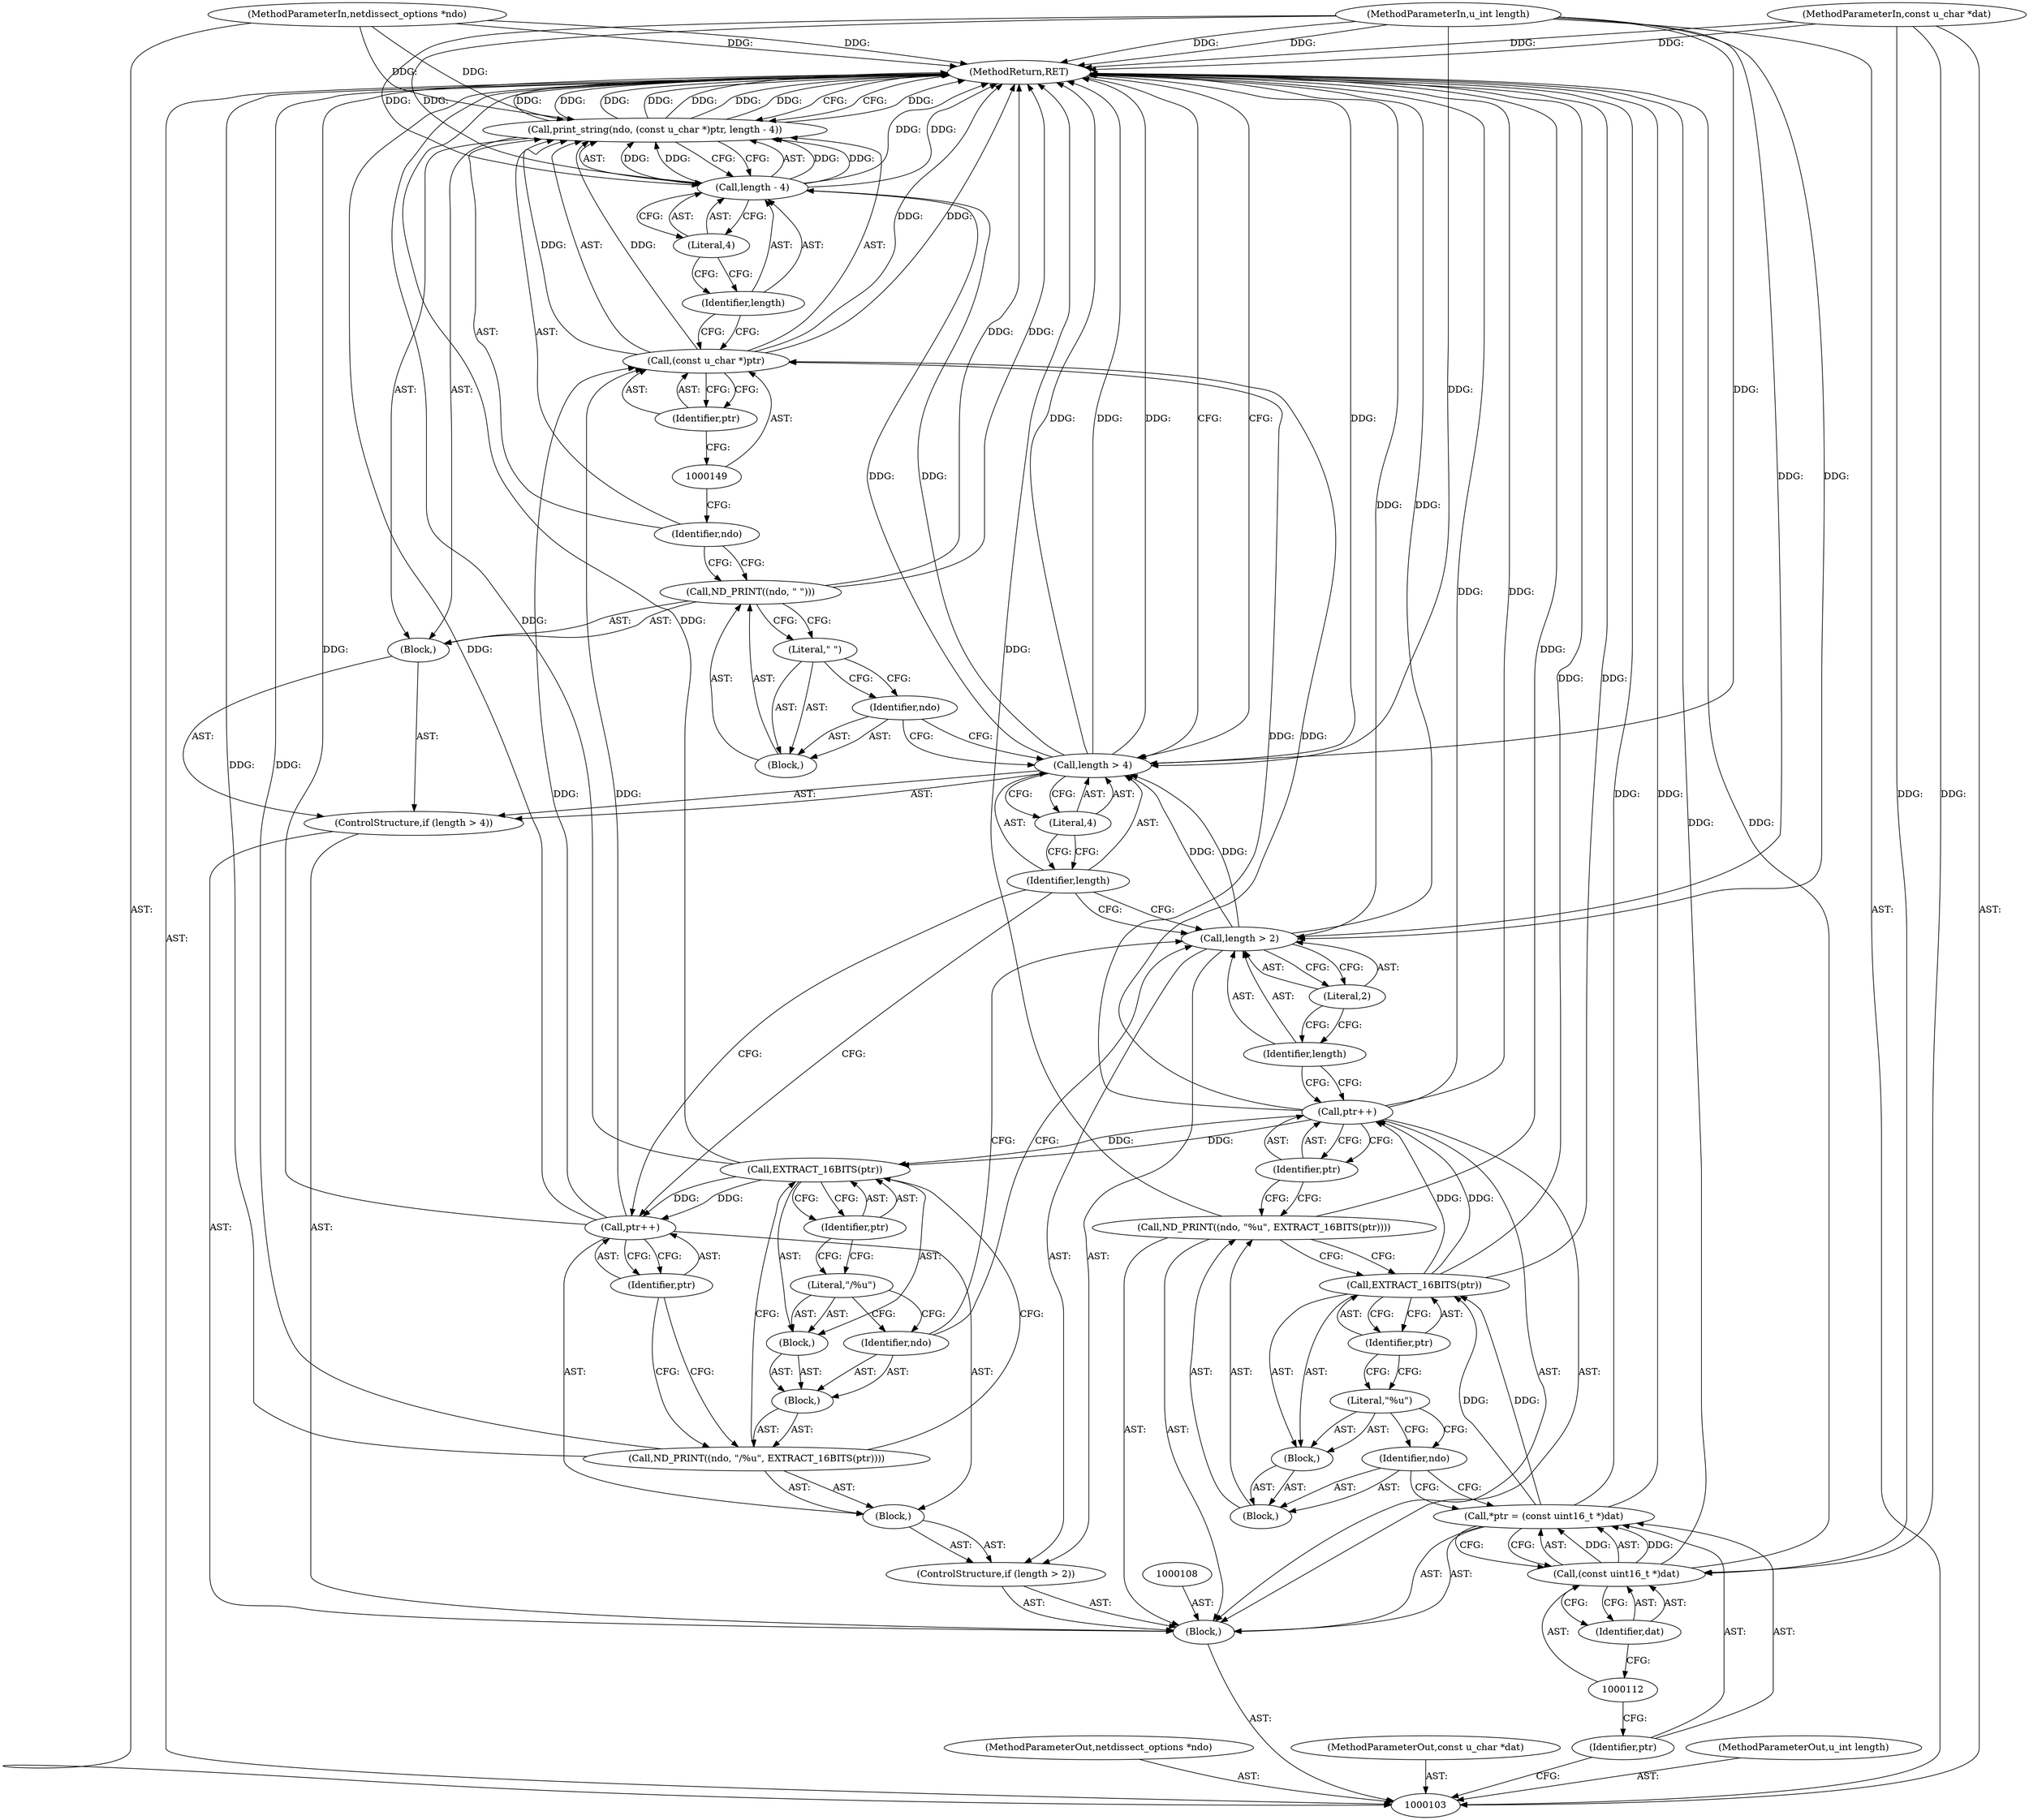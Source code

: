 digraph "1_tcpdump_cc4a7391c616be7a64ed65742ef9ed3f106eb165_12" {
"1000154" [label="(MethodReturn,RET)"];
"1000104" [label="(MethodParameterIn,netdissect_options *ndo)"];
"1000202" [label="(MethodParameterOut,netdissect_options *ndo)"];
"1000105" [label="(MethodParameterIn,const u_char *dat)"];
"1000203" [label="(MethodParameterOut,const u_char *dat)"];
"1000106" [label="(MethodParameterIn,u_int length)"];
"1000204" [label="(MethodParameterOut,u_int length)"];
"1000143" [label="(Block,)"];
"1000144" [label="(Identifier,ndo)"];
"1000145" [label="(Literal,\" \")"];
"1000142" [label="(Call,ND_PRINT((ndo, \" \")))"];
"1000147" [label="(Identifier,ndo)"];
"1000146" [label="(Call,print_string(ndo, (const u_char *)ptr, length - 4))"];
"1000148" [label="(Call,(const u_char *)ptr)"];
"1000150" [label="(Identifier,ptr)"];
"1000151" [label="(Call,length - 4)"];
"1000152" [label="(Identifier,length)"];
"1000153" [label="(Literal,4)"];
"1000107" [label="(Block,)"];
"1000109" [label="(Call,*ptr = (const uint16_t *)dat)"];
"1000110" [label="(Identifier,ptr)"];
"1000111" [label="(Call,(const uint16_t *)dat)"];
"1000113" [label="(Identifier,dat)"];
"1000114" [label="(Call,ND_PRINT((ndo, \"%u\", EXTRACT_16BITS(ptr))))"];
"1000115" [label="(Block,)"];
"1000116" [label="(Identifier,ndo)"];
"1000117" [label="(Block,)"];
"1000118" [label="(Literal,\"%u\")"];
"1000119" [label="(Call,EXTRACT_16BITS(ptr))"];
"1000120" [label="(Identifier,ptr)"];
"1000121" [label="(Call,ptr++)"];
"1000122" [label="(Identifier,ptr)"];
"1000123" [label="(ControlStructure,if (length > 2))"];
"1000126" [label="(Literal,2)"];
"1000127" [label="(Block,)"];
"1000124" [label="(Call,length > 2)"];
"1000125" [label="(Identifier,length)"];
"1000129" [label="(Block,)"];
"1000130" [label="(Identifier,ndo)"];
"1000131" [label="(Block,)"];
"1000132" [label="(Literal,\"/%u\")"];
"1000133" [label="(Call,EXTRACT_16BITS(ptr))"];
"1000134" [label="(Identifier,ptr)"];
"1000135" [label="(Call,ptr++)"];
"1000136" [label="(Identifier,ptr)"];
"1000128" [label="(Call,ND_PRINT((ndo, \"/%u\", EXTRACT_16BITS(ptr))))"];
"1000137" [label="(ControlStructure,if (length > 4))"];
"1000140" [label="(Literal,4)"];
"1000141" [label="(Block,)"];
"1000138" [label="(Call,length > 4)"];
"1000139" [label="(Identifier,length)"];
"1000154" -> "1000103"  [label="AST: "];
"1000154" -> "1000146"  [label="CFG: "];
"1000154" -> "1000138"  [label="CFG: "];
"1000142" -> "1000154"  [label="DDG: "];
"1000146" -> "1000154"  [label="DDG: "];
"1000146" -> "1000154"  [label="DDG: "];
"1000146" -> "1000154"  [label="DDG: "];
"1000146" -> "1000154"  [label="DDG: "];
"1000104" -> "1000154"  [label="DDG: "];
"1000105" -> "1000154"  [label="DDG: "];
"1000114" -> "1000154"  [label="DDG: "];
"1000138" -> "1000154"  [label="DDG: "];
"1000138" -> "1000154"  [label="DDG: "];
"1000151" -> "1000154"  [label="DDG: "];
"1000133" -> "1000154"  [label="DDG: "];
"1000148" -> "1000154"  [label="DDG: "];
"1000119" -> "1000154"  [label="DDG: "];
"1000124" -> "1000154"  [label="DDG: "];
"1000111" -> "1000154"  [label="DDG: "];
"1000135" -> "1000154"  [label="DDG: "];
"1000121" -> "1000154"  [label="DDG: "];
"1000128" -> "1000154"  [label="DDG: "];
"1000109" -> "1000154"  [label="DDG: "];
"1000106" -> "1000154"  [label="DDG: "];
"1000104" -> "1000103"  [label="AST: "];
"1000104" -> "1000154"  [label="DDG: "];
"1000104" -> "1000146"  [label="DDG: "];
"1000202" -> "1000103"  [label="AST: "];
"1000105" -> "1000103"  [label="AST: "];
"1000105" -> "1000154"  [label="DDG: "];
"1000105" -> "1000111"  [label="DDG: "];
"1000203" -> "1000103"  [label="AST: "];
"1000106" -> "1000103"  [label="AST: "];
"1000106" -> "1000154"  [label="DDG: "];
"1000106" -> "1000124"  [label="DDG: "];
"1000106" -> "1000138"  [label="DDG: "];
"1000106" -> "1000151"  [label="DDG: "];
"1000204" -> "1000103"  [label="AST: "];
"1000143" -> "1000142"  [label="AST: "];
"1000144" -> "1000143"  [label="AST: "];
"1000145" -> "1000143"  [label="AST: "];
"1000144" -> "1000143"  [label="AST: "];
"1000144" -> "1000138"  [label="CFG: "];
"1000145" -> "1000144"  [label="CFG: "];
"1000145" -> "1000143"  [label="AST: "];
"1000145" -> "1000144"  [label="CFG: "];
"1000142" -> "1000145"  [label="CFG: "];
"1000142" -> "1000141"  [label="AST: "];
"1000142" -> "1000145"  [label="CFG: "];
"1000143" -> "1000142"  [label="AST: "];
"1000147" -> "1000142"  [label="CFG: "];
"1000142" -> "1000154"  [label="DDG: "];
"1000147" -> "1000146"  [label="AST: "];
"1000147" -> "1000142"  [label="CFG: "];
"1000149" -> "1000147"  [label="CFG: "];
"1000146" -> "1000141"  [label="AST: "];
"1000146" -> "1000151"  [label="CFG: "];
"1000147" -> "1000146"  [label="AST: "];
"1000148" -> "1000146"  [label="AST: "];
"1000151" -> "1000146"  [label="AST: "];
"1000154" -> "1000146"  [label="CFG: "];
"1000146" -> "1000154"  [label="DDG: "];
"1000146" -> "1000154"  [label="DDG: "];
"1000146" -> "1000154"  [label="DDG: "];
"1000146" -> "1000154"  [label="DDG: "];
"1000104" -> "1000146"  [label="DDG: "];
"1000148" -> "1000146"  [label="DDG: "];
"1000151" -> "1000146"  [label="DDG: "];
"1000151" -> "1000146"  [label="DDG: "];
"1000148" -> "1000146"  [label="AST: "];
"1000148" -> "1000150"  [label="CFG: "];
"1000149" -> "1000148"  [label="AST: "];
"1000150" -> "1000148"  [label="AST: "];
"1000152" -> "1000148"  [label="CFG: "];
"1000148" -> "1000154"  [label="DDG: "];
"1000148" -> "1000146"  [label="DDG: "];
"1000135" -> "1000148"  [label="DDG: "];
"1000121" -> "1000148"  [label="DDG: "];
"1000150" -> "1000148"  [label="AST: "];
"1000150" -> "1000149"  [label="CFG: "];
"1000148" -> "1000150"  [label="CFG: "];
"1000151" -> "1000146"  [label="AST: "];
"1000151" -> "1000153"  [label="CFG: "];
"1000152" -> "1000151"  [label="AST: "];
"1000153" -> "1000151"  [label="AST: "];
"1000146" -> "1000151"  [label="CFG: "];
"1000151" -> "1000154"  [label="DDG: "];
"1000151" -> "1000146"  [label="DDG: "];
"1000151" -> "1000146"  [label="DDG: "];
"1000138" -> "1000151"  [label="DDG: "];
"1000106" -> "1000151"  [label="DDG: "];
"1000152" -> "1000151"  [label="AST: "];
"1000152" -> "1000148"  [label="CFG: "];
"1000153" -> "1000152"  [label="CFG: "];
"1000153" -> "1000151"  [label="AST: "];
"1000153" -> "1000152"  [label="CFG: "];
"1000151" -> "1000153"  [label="CFG: "];
"1000107" -> "1000103"  [label="AST: "];
"1000108" -> "1000107"  [label="AST: "];
"1000109" -> "1000107"  [label="AST: "];
"1000114" -> "1000107"  [label="AST: "];
"1000121" -> "1000107"  [label="AST: "];
"1000123" -> "1000107"  [label="AST: "];
"1000137" -> "1000107"  [label="AST: "];
"1000109" -> "1000107"  [label="AST: "];
"1000109" -> "1000111"  [label="CFG: "];
"1000110" -> "1000109"  [label="AST: "];
"1000111" -> "1000109"  [label="AST: "];
"1000116" -> "1000109"  [label="CFG: "];
"1000109" -> "1000154"  [label="DDG: "];
"1000111" -> "1000109"  [label="DDG: "];
"1000109" -> "1000119"  [label="DDG: "];
"1000110" -> "1000109"  [label="AST: "];
"1000110" -> "1000103"  [label="CFG: "];
"1000112" -> "1000110"  [label="CFG: "];
"1000111" -> "1000109"  [label="AST: "];
"1000111" -> "1000113"  [label="CFG: "];
"1000112" -> "1000111"  [label="AST: "];
"1000113" -> "1000111"  [label="AST: "];
"1000109" -> "1000111"  [label="CFG: "];
"1000111" -> "1000154"  [label="DDG: "];
"1000111" -> "1000109"  [label="DDG: "];
"1000105" -> "1000111"  [label="DDG: "];
"1000113" -> "1000111"  [label="AST: "];
"1000113" -> "1000112"  [label="CFG: "];
"1000111" -> "1000113"  [label="CFG: "];
"1000114" -> "1000107"  [label="AST: "];
"1000114" -> "1000119"  [label="CFG: "];
"1000115" -> "1000114"  [label="AST: "];
"1000122" -> "1000114"  [label="CFG: "];
"1000114" -> "1000154"  [label="DDG: "];
"1000115" -> "1000114"  [label="AST: "];
"1000116" -> "1000115"  [label="AST: "];
"1000117" -> "1000115"  [label="AST: "];
"1000116" -> "1000115"  [label="AST: "];
"1000116" -> "1000109"  [label="CFG: "];
"1000118" -> "1000116"  [label="CFG: "];
"1000117" -> "1000115"  [label="AST: "];
"1000118" -> "1000117"  [label="AST: "];
"1000119" -> "1000117"  [label="AST: "];
"1000118" -> "1000117"  [label="AST: "];
"1000118" -> "1000116"  [label="CFG: "];
"1000120" -> "1000118"  [label="CFG: "];
"1000119" -> "1000117"  [label="AST: "];
"1000119" -> "1000120"  [label="CFG: "];
"1000120" -> "1000119"  [label="AST: "];
"1000114" -> "1000119"  [label="CFG: "];
"1000119" -> "1000154"  [label="DDG: "];
"1000109" -> "1000119"  [label="DDG: "];
"1000119" -> "1000121"  [label="DDG: "];
"1000120" -> "1000119"  [label="AST: "];
"1000120" -> "1000118"  [label="CFG: "];
"1000119" -> "1000120"  [label="CFG: "];
"1000121" -> "1000107"  [label="AST: "];
"1000121" -> "1000122"  [label="CFG: "];
"1000122" -> "1000121"  [label="AST: "];
"1000125" -> "1000121"  [label="CFG: "];
"1000121" -> "1000154"  [label="DDG: "];
"1000119" -> "1000121"  [label="DDG: "];
"1000121" -> "1000133"  [label="DDG: "];
"1000121" -> "1000148"  [label="DDG: "];
"1000122" -> "1000121"  [label="AST: "];
"1000122" -> "1000114"  [label="CFG: "];
"1000121" -> "1000122"  [label="CFG: "];
"1000123" -> "1000107"  [label="AST: "];
"1000124" -> "1000123"  [label="AST: "];
"1000127" -> "1000123"  [label="AST: "];
"1000126" -> "1000124"  [label="AST: "];
"1000126" -> "1000125"  [label="CFG: "];
"1000124" -> "1000126"  [label="CFG: "];
"1000127" -> "1000123"  [label="AST: "];
"1000128" -> "1000127"  [label="AST: "];
"1000135" -> "1000127"  [label="AST: "];
"1000124" -> "1000123"  [label="AST: "];
"1000124" -> "1000126"  [label="CFG: "];
"1000125" -> "1000124"  [label="AST: "];
"1000126" -> "1000124"  [label="AST: "];
"1000130" -> "1000124"  [label="CFG: "];
"1000139" -> "1000124"  [label="CFG: "];
"1000124" -> "1000154"  [label="DDG: "];
"1000106" -> "1000124"  [label="DDG: "];
"1000124" -> "1000138"  [label="DDG: "];
"1000125" -> "1000124"  [label="AST: "];
"1000125" -> "1000121"  [label="CFG: "];
"1000126" -> "1000125"  [label="CFG: "];
"1000129" -> "1000128"  [label="AST: "];
"1000130" -> "1000129"  [label="AST: "];
"1000131" -> "1000129"  [label="AST: "];
"1000130" -> "1000129"  [label="AST: "];
"1000130" -> "1000124"  [label="CFG: "];
"1000132" -> "1000130"  [label="CFG: "];
"1000131" -> "1000129"  [label="AST: "];
"1000132" -> "1000131"  [label="AST: "];
"1000133" -> "1000131"  [label="AST: "];
"1000132" -> "1000131"  [label="AST: "];
"1000132" -> "1000130"  [label="CFG: "];
"1000134" -> "1000132"  [label="CFG: "];
"1000133" -> "1000131"  [label="AST: "];
"1000133" -> "1000134"  [label="CFG: "];
"1000134" -> "1000133"  [label="AST: "];
"1000128" -> "1000133"  [label="CFG: "];
"1000133" -> "1000154"  [label="DDG: "];
"1000121" -> "1000133"  [label="DDG: "];
"1000133" -> "1000135"  [label="DDG: "];
"1000134" -> "1000133"  [label="AST: "];
"1000134" -> "1000132"  [label="CFG: "];
"1000133" -> "1000134"  [label="CFG: "];
"1000135" -> "1000127"  [label="AST: "];
"1000135" -> "1000136"  [label="CFG: "];
"1000136" -> "1000135"  [label="AST: "];
"1000139" -> "1000135"  [label="CFG: "];
"1000135" -> "1000154"  [label="DDG: "];
"1000133" -> "1000135"  [label="DDG: "];
"1000135" -> "1000148"  [label="DDG: "];
"1000136" -> "1000135"  [label="AST: "];
"1000136" -> "1000128"  [label="CFG: "];
"1000135" -> "1000136"  [label="CFG: "];
"1000128" -> "1000127"  [label="AST: "];
"1000128" -> "1000133"  [label="CFG: "];
"1000129" -> "1000128"  [label="AST: "];
"1000136" -> "1000128"  [label="CFG: "];
"1000128" -> "1000154"  [label="DDG: "];
"1000137" -> "1000107"  [label="AST: "];
"1000138" -> "1000137"  [label="AST: "];
"1000141" -> "1000137"  [label="AST: "];
"1000140" -> "1000138"  [label="AST: "];
"1000140" -> "1000139"  [label="CFG: "];
"1000138" -> "1000140"  [label="CFG: "];
"1000141" -> "1000137"  [label="AST: "];
"1000142" -> "1000141"  [label="AST: "];
"1000146" -> "1000141"  [label="AST: "];
"1000138" -> "1000137"  [label="AST: "];
"1000138" -> "1000140"  [label="CFG: "];
"1000139" -> "1000138"  [label="AST: "];
"1000140" -> "1000138"  [label="AST: "];
"1000144" -> "1000138"  [label="CFG: "];
"1000154" -> "1000138"  [label="CFG: "];
"1000138" -> "1000154"  [label="DDG: "];
"1000138" -> "1000154"  [label="DDG: "];
"1000124" -> "1000138"  [label="DDG: "];
"1000106" -> "1000138"  [label="DDG: "];
"1000138" -> "1000151"  [label="DDG: "];
"1000139" -> "1000138"  [label="AST: "];
"1000139" -> "1000135"  [label="CFG: "];
"1000139" -> "1000124"  [label="CFG: "];
"1000140" -> "1000139"  [label="CFG: "];
}
